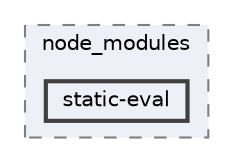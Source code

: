 digraph "pkiclassroomrescheduler/src/main/frontend/node_modules/static-eval"
{
 // LATEX_PDF_SIZE
  bgcolor="transparent";
  edge [fontname=Helvetica,fontsize=10,labelfontname=Helvetica,labelfontsize=10];
  node [fontname=Helvetica,fontsize=10,shape=box,height=0.2,width=0.4];
  compound=true
  subgraph clusterdir_72953eda66ccb3a2722c28e1c3e6c23b {
    graph [ bgcolor="#edf0f7", pencolor="grey50", label="node_modules", fontname=Helvetica,fontsize=10 style="filled,dashed", URL="dir_72953eda66ccb3a2722c28e1c3e6c23b.html",tooltip=""]
  dir_ab60c7d525d00c2f28c2a854eb4bbeb4 [label="static-eval", fillcolor="#edf0f7", color="grey25", style="filled,bold", URL="dir_ab60c7d525d00c2f28c2a854eb4bbeb4.html",tooltip=""];
  }
}
